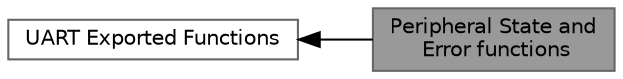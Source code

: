 digraph "Peripheral State and Error functions"
{
 // LATEX_PDF_SIZE
  bgcolor="transparent";
  edge [fontname=Helvetica,fontsize=10,labelfontname=Helvetica,labelfontsize=10];
  node [fontname=Helvetica,fontsize=10,shape=box,height=0.2,width=0.4];
  rankdir=LR;
  Node2 [label="UART Exported Functions",height=0.2,width=0.4,color="grey40", fillcolor="white", style="filled",URL="$group___u_a_r_t___exported___functions.html",tooltip=" "];
  Node1 [label="Peripheral State and\l Error functions",height=0.2,width=0.4,color="gray40", fillcolor="grey60", style="filled", fontcolor="black",tooltip=" "];
  Node2->Node1 [shape=plaintext, dir="back", style="solid"];
}
